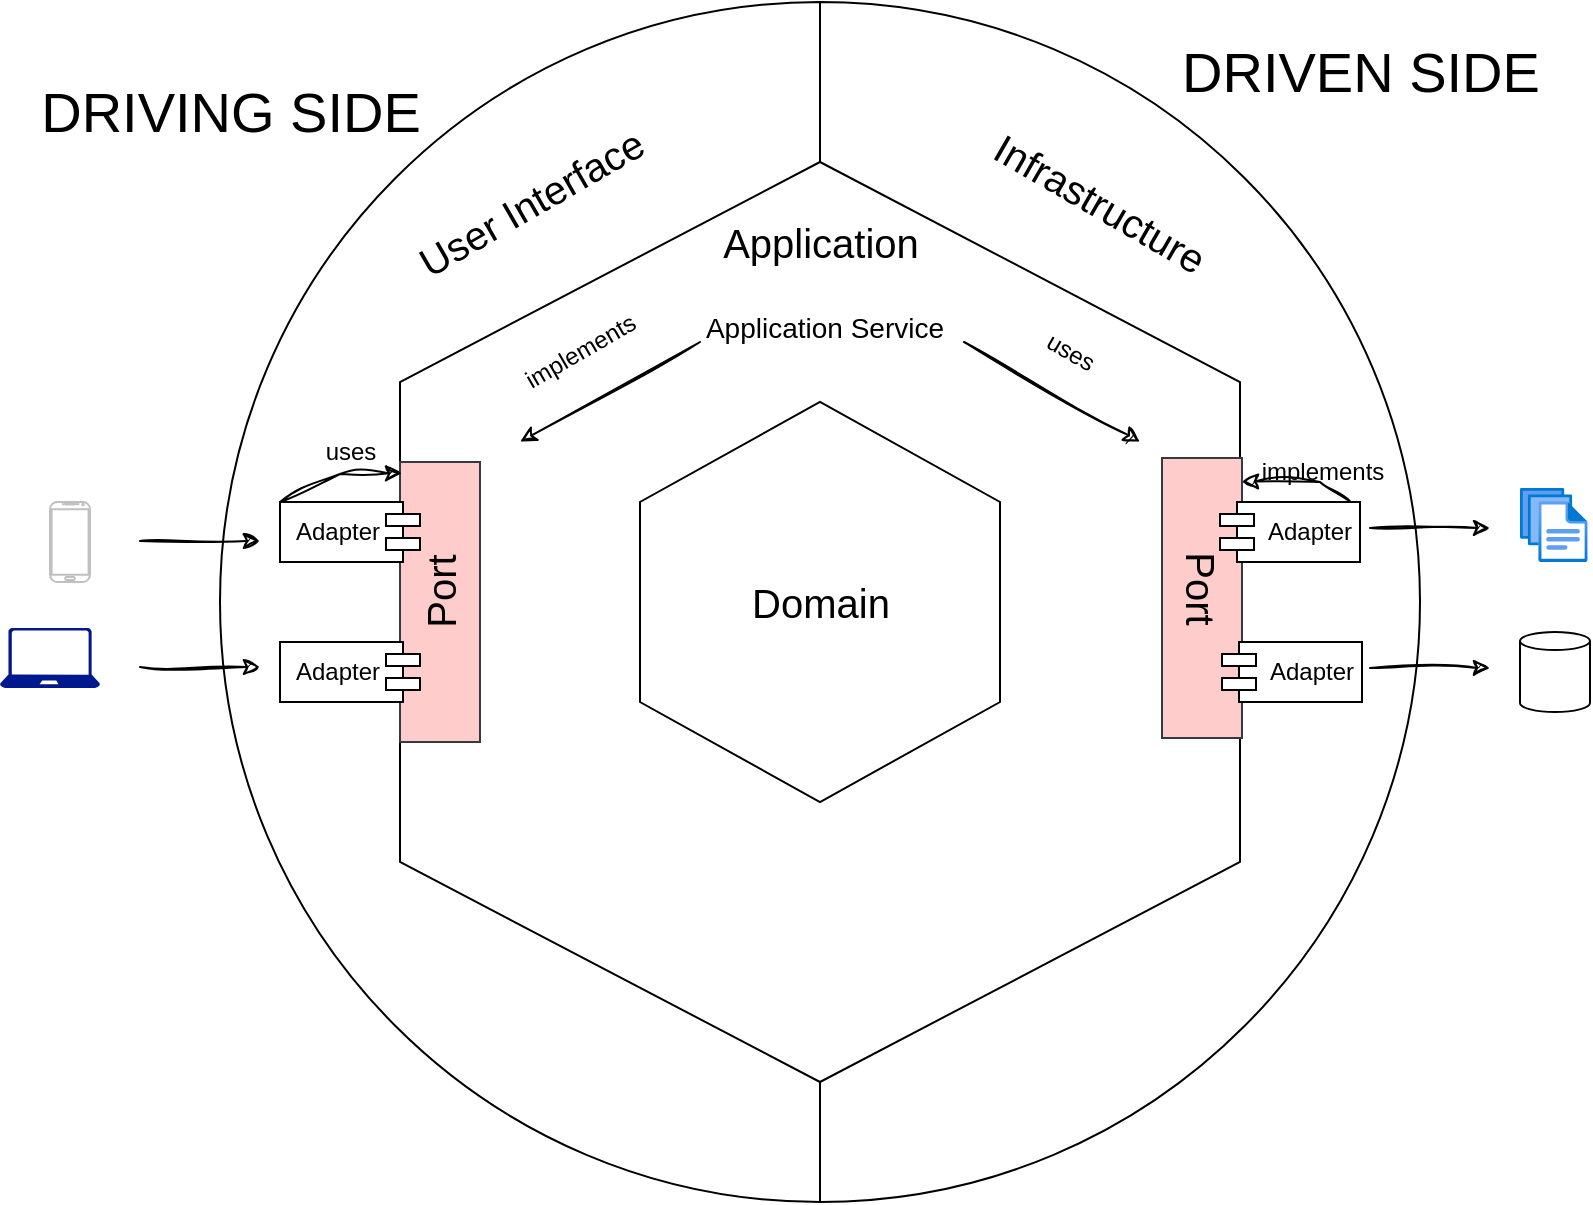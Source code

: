 <mxfile version="28.2.4">
  <diagram name="Page-1" id="Oe-gZjNoALUQdBJx6kQQ">
    <mxGraphModel dx="1426" dy="794" grid="1" gridSize="10" guides="1" tooltips="1" connect="1" arrows="1" fold="1" page="1" pageScale="1" pageWidth="850" pageHeight="1100" math="0" shadow="0">
      <root>
        <mxCell id="0" />
        <mxCell id="1" parent="0" />
        <mxCell id="qi3RKUOaajVcWp68-wjY-1" value="" style="verticalLabelPosition=bottom;verticalAlign=top;html=1;shape=mxgraph.basic.half_circle;direction=south;" parent="1" vertex="1">
          <mxGeometry x="110" y="40" width="300" height="600" as="geometry" />
        </mxCell>
        <mxCell id="qi3RKUOaajVcWp68-wjY-2" value="" style="verticalLabelPosition=bottom;verticalAlign=top;html=1;shape=mxgraph.basic.half_circle;direction=north;" parent="1" vertex="1">
          <mxGeometry x="410" y="40" width="300" height="600" as="geometry" />
        </mxCell>
        <mxCell id="qi3RKUOaajVcWp68-wjY-3" value="" style="shape=hexagon;perimeter=hexagonPerimeter2;whiteSpace=wrap;html=1;fixedSize=1;direction=south;size=110;" parent="1" vertex="1">
          <mxGeometry x="200" y="120" width="420" height="460" as="geometry" />
        </mxCell>
        <mxCell id="qi3RKUOaajVcWp68-wjY-4" value="" style="shape=hexagon;perimeter=hexagonPerimeter2;whiteSpace=wrap;html=1;fixedSize=1;direction=south;size=50;" parent="1" vertex="1">
          <mxGeometry x="320" y="240" width="180" height="200" as="geometry" />
        </mxCell>
        <mxCell id="qi3RKUOaajVcWp68-wjY-5" value="&lt;font style=&quot;font-size: 28px;&quot;&gt;DRIVING SIDE&lt;/font&gt;" style="text;html=1;align=center;verticalAlign=middle;resizable=0;points=[];autosize=1;strokeColor=none;fillColor=none;" parent="1" vertex="1">
          <mxGeometry x="10" y="70" width="210" height="50" as="geometry" />
        </mxCell>
        <mxCell id="qi3RKUOaajVcWp68-wjY-6" value="&lt;font style=&quot;font-size: 28px;&quot;&gt;DRIVEN SIDE&lt;/font&gt;" style="text;html=1;align=center;verticalAlign=middle;resizable=0;points=[];autosize=1;strokeColor=none;fillColor=none;" parent="1" vertex="1">
          <mxGeometry x="580" y="50" width="200" height="50" as="geometry" />
        </mxCell>
        <mxCell id="qi3RKUOaajVcWp68-wjY-7" value="&lt;font style=&quot;font-size: 20px;&quot;&gt;User Interface&lt;/font&gt;" style="text;html=1;align=center;verticalAlign=middle;resizable=0;points=[];autosize=1;strokeColor=none;fillColor=none;rotation=-30;" parent="1" vertex="1">
          <mxGeometry x="190" y="120" width="150" height="40" as="geometry" />
        </mxCell>
        <mxCell id="qi3RKUOaajVcWp68-wjY-8" value="&lt;font style=&quot;font-size: 20px;&quot;&gt;Infrastructure&lt;/font&gt;" style="text;html=1;align=center;verticalAlign=middle;resizable=0;points=[];autosize=1;strokeColor=none;fillColor=none;rotation=30;" parent="1" vertex="1">
          <mxGeometry x="480" y="120" width="140" height="40" as="geometry" />
        </mxCell>
        <mxCell id="qi3RKUOaajVcWp68-wjY-9" value="&lt;font style=&quot;font-size: 20px;&quot;&gt;Application&lt;/font&gt;" style="text;html=1;align=center;verticalAlign=middle;resizable=0;points=[];autosize=1;strokeColor=none;fillColor=none;rotation=0;" parent="1" vertex="1">
          <mxGeometry x="350" y="140" width="120" height="40" as="geometry" />
        </mxCell>
        <mxCell id="qi3RKUOaajVcWp68-wjY-10" value="&lt;font style=&quot;font-size: 20px;&quot;&gt;Domain&lt;/font&gt;" style="text;html=1;align=center;verticalAlign=middle;resizable=0;points=[];autosize=1;strokeColor=none;fillColor=none;rotation=0;" parent="1" vertex="1">
          <mxGeometry x="365" y="320" width="90" height="40" as="geometry" />
        </mxCell>
        <mxCell id="qi3RKUOaajVcWp68-wjY-15" value="" style="rounded=0;whiteSpace=wrap;html=1;fillColor=light-dark(#FFCCCC,#FF3333);strokeColor=#36393d;" parent="1" vertex="1">
          <mxGeometry x="200" y="270" width="40" height="140" as="geometry" />
        </mxCell>
        <mxCell id="qi3RKUOaajVcWp68-wjY-14" value="Adapter" style="shape=module;align=left;spacingLeft=-12;align=center;verticalAlign=top;whiteSpace=wrap;html=1;spacingTop=3;spacing=0;fillColor=light-dark(#FFFFFF,#333333);strokeColor=default;perimeterSpacing=0;jettyWidth=17;jettyHeight=6;direction=west;" parent="1" vertex="1">
          <mxGeometry x="140" y="290" width="70" height="30" as="geometry" />
        </mxCell>
        <mxCell id="qi3RKUOaajVcWp68-wjY-13" value="Adapter" style="shape=module;align=left;spacingLeft=-12;align=center;verticalAlign=top;whiteSpace=wrap;html=1;spacingTop=3;spacing=0;fillColor=light-dark(#FFFFFF,#333333);strokeColor=default;perimeterSpacing=0;jettyWidth=17;jettyHeight=6;direction=west;" parent="1" vertex="1">
          <mxGeometry x="140" y="360" width="70" height="30" as="geometry" />
        </mxCell>
        <mxCell id="qi3RKUOaajVcWp68-wjY-17" value="&lt;font style=&quot;font-size: 20px;&quot;&gt;Port&lt;/font&gt;" style="text;html=1;align=center;verticalAlign=middle;resizable=0;points=[];autosize=1;strokeColor=none;fillColor=none;rotation=270;" parent="1" vertex="1">
          <mxGeometry x="190" y="315" width="60" height="40" as="geometry" />
        </mxCell>
        <mxCell id="qi3RKUOaajVcWp68-wjY-18" value="" style="rounded=0;whiteSpace=wrap;html=1;fillColor=light-dark(#FFCCCC,#FF3333);strokeColor=#36393d;" parent="1" vertex="1">
          <mxGeometry x="581" y="268" width="40" height="140" as="geometry" />
        </mxCell>
        <mxCell id="qi3RKUOaajVcWp68-wjY-19" value="&lt;font style=&quot;font-size: 20px;&quot;&gt;Port&lt;/font&gt;" style="text;html=1;align=center;verticalAlign=middle;resizable=0;points=[];autosize=1;strokeColor=none;fillColor=none;rotation=90;" parent="1" vertex="1">
          <mxGeometry x="571" y="313" width="60" height="40" as="geometry" />
        </mxCell>
        <mxCell id="qi3RKUOaajVcWp68-wjY-11" value="Adapter" style="shape=module;align=left;spacingLeft=20;align=center;verticalAlign=top;whiteSpace=wrap;html=1;spacingTop=3;spacing=0;fillColor=light-dark(#FFFFFF,#333333);strokeColor=default;perimeterSpacing=0;jettyWidth=17;jettyHeight=6;" parent="1" vertex="1">
          <mxGeometry x="610" y="290" width="70" height="30" as="geometry" />
        </mxCell>
        <mxCell id="qi3RKUOaajVcWp68-wjY-12" value="Adapter" style="shape=module;align=left;spacingLeft=20;align=center;verticalAlign=top;whiteSpace=wrap;html=1;spacingTop=3;spacing=0;fillColor=light-dark(#FFFFFF,#333333);strokeColor=default;perimeterSpacing=0;jettyWidth=17;jettyHeight=6;" parent="1" vertex="1">
          <mxGeometry x="611" y="360" width="70" height="30" as="geometry" />
        </mxCell>
        <mxCell id="qi3RKUOaajVcWp68-wjY-20" value="&lt;font style=&quot;font-size: 14px;&quot;&gt;Application Service&lt;/font&gt;" style="text;html=1;align=center;verticalAlign=middle;resizable=0;points=[];autosize=1;strokeColor=none;fillColor=none;rotation=0;" parent="1" vertex="1">
          <mxGeometry x="342" y="188" width="140" height="30" as="geometry" />
        </mxCell>
        <mxCell id="qi3RKUOaajVcWp68-wjY-22" value="" style="endArrow=classic;html=1;rounded=0;sketch=1;curveFitting=1;jiggle=2;entryX=0.304;entryY=0.119;entryDx=0;entryDy=0;entryPerimeter=0;" parent="1" target="qi3RKUOaajVcWp68-wjY-3" edge="1">
          <mxGeometry width="50" height="50" relative="1" as="geometry">
            <mxPoint x="482" y="210" as="sourcePoint" />
            <mxPoint x="562" y="280" as="targetPoint" />
          </mxGeometry>
        </mxCell>
        <mxCell id="qi3RKUOaajVcWp68-wjY-23" value="" style="endArrow=classic;html=1;rounded=0;sketch=1;curveFitting=1;jiggle=2;entryX=0.304;entryY=0.857;entryDx=0;entryDy=0;entryPerimeter=0;" parent="1" target="qi3RKUOaajVcWp68-wjY-3" edge="1">
          <mxGeometry width="50" height="50" relative="1" as="geometry">
            <mxPoint x="350" y="210" as="sourcePoint" />
            <mxPoint x="270" y="280" as="targetPoint" />
          </mxGeometry>
        </mxCell>
        <mxCell id="qi3RKUOaajVcWp68-wjY-24" value="implements" style="text;html=1;align=center;verticalAlign=middle;resizable=0;points=[];autosize=1;strokeColor=none;fillColor=none;rotation=0;" parent="1" vertex="1">
          <mxGeometry x="621" y="260" width="80" height="30" as="geometry" />
        </mxCell>
        <mxCell id="qi3RKUOaajVcWp68-wjY-25" value="uses" style="text;html=1;align=center;verticalAlign=middle;resizable=0;points=[];autosize=1;strokeColor=none;fillColor=none;rotation=0;" parent="1" vertex="1">
          <mxGeometry x="150" y="250" width="50" height="30" as="geometry" />
        </mxCell>
        <mxCell id="qi3RKUOaajVcWp68-wjY-27" value="" style="endArrow=classic;html=1;rounded=0;sketch=1;curveFitting=1;jiggle=2;entryX=0.304;entryY=0.857;entryDx=0;entryDy=0;entryPerimeter=0;exitX=0.933;exitY=-0.002;exitDx=0;exitDy=0;exitPerimeter=0;" parent="1" source="qi3RKUOaajVcWp68-wjY-11" edge="1">
          <mxGeometry width="50" height="50" relative="1" as="geometry">
            <mxPoint x="651.06" y="279.52" as="sourcePoint" />
            <mxPoint x="621" y="279.68" as="targetPoint" />
            <Array as="points">
              <mxPoint x="660" y="280" />
            </Array>
          </mxGeometry>
        </mxCell>
        <mxCell id="qi3RKUOaajVcWp68-wjY-28" value="implements" style="text;html=1;align=center;verticalAlign=middle;resizable=0;points=[];autosize=1;strokeColor=none;fillColor=none;rotation=-30;" parent="1" vertex="1">
          <mxGeometry x="250" y="200" width="80" height="30" as="geometry" />
        </mxCell>
        <mxCell id="qi3RKUOaajVcWp68-wjY-29" value="uses" style="text;html=1;align=center;verticalAlign=middle;resizable=0;points=[];autosize=1;strokeColor=none;fillColor=none;rotation=30;" parent="1" vertex="1">
          <mxGeometry x="510" y="200" width="50" height="30" as="geometry" />
        </mxCell>
        <mxCell id="qi3RKUOaajVcWp68-wjY-30" value="" style="endArrow=classic;html=1;rounded=0;sketch=1;curveFitting=1;jiggle=2;entryX=0.025;entryY=0.04;entryDx=0;entryDy=0;entryPerimeter=0;" parent="1" target="qi3RKUOaajVcWp68-wjY-15" edge="1">
          <mxGeometry width="50" height="50" relative="1" as="geometry">
            <mxPoint x="140" y="290" as="sourcePoint" />
            <mxPoint x="200" y="260" as="targetPoint" />
            <Array as="points">
              <mxPoint x="170" y="276" />
            </Array>
          </mxGeometry>
        </mxCell>
        <mxCell id="qi3RKUOaajVcWp68-wjY-31" value="" style="verticalLabelPosition=bottom;verticalAlign=top;html=1;shadow=0;dashed=0;strokeWidth=1;shape=mxgraph.android.phone2;strokeColor=#c0c0c0;" parent="1" vertex="1">
          <mxGeometry x="25" y="290" width="20" height="40" as="geometry" />
        </mxCell>
        <mxCell id="qi3RKUOaajVcWp68-wjY-32" value="" style="sketch=0;aspect=fixed;pointerEvents=1;shadow=0;dashed=0;html=1;strokeColor=none;labelPosition=center;verticalLabelPosition=bottom;verticalAlign=top;align=center;fillColor=#00188D;shape=mxgraph.azure.laptop" parent="1" vertex="1">
          <mxGeometry y="353" width="50" height="30" as="geometry" />
        </mxCell>
        <mxCell id="qi3RKUOaajVcWp68-wjY-33" value="" style="shape=cylinder3;whiteSpace=wrap;html=1;boundedLbl=1;backgroundOutline=1;size=4.5;" parent="1" vertex="1">
          <mxGeometry x="760" y="355" width="35" height="40" as="geometry" />
        </mxCell>
        <mxCell id="qi3RKUOaajVcWp68-wjY-34" value="" style="image;aspect=fixed;html=1;points=[];align=center;fontSize=12;image=img/lib/azure2/general/Files.svg;" parent="1" vertex="1">
          <mxGeometry x="760" y="283" width="33.83" height="37" as="geometry" />
        </mxCell>
        <mxCell id="vN8yyV160887OnD7T2qb-1" value="" style="endArrow=classic;html=1;rounded=0;sketch=1;curveFitting=1;jiggle=2;" parent="1" edge="1">
          <mxGeometry width="50" height="50" relative="1" as="geometry">
            <mxPoint x="70" y="309.5" as="sourcePoint" />
            <mxPoint x="130" y="309.5" as="targetPoint" />
          </mxGeometry>
        </mxCell>
        <mxCell id="vN8yyV160887OnD7T2qb-2" value="" style="endArrow=classic;html=1;rounded=0;sketch=1;curveFitting=1;jiggle=2;" parent="1" edge="1">
          <mxGeometry width="50" height="50" relative="1" as="geometry">
            <mxPoint x="70" y="372.5" as="sourcePoint" />
            <mxPoint x="130" y="372.5" as="targetPoint" />
          </mxGeometry>
        </mxCell>
        <mxCell id="vN8yyV160887OnD7T2qb-3" value="" style="endArrow=classic;html=1;rounded=0;sketch=1;curveFitting=1;jiggle=2;" parent="1" edge="1">
          <mxGeometry width="50" height="50" relative="1" as="geometry">
            <mxPoint x="685" y="303" as="sourcePoint" />
            <mxPoint x="745" y="303" as="targetPoint" />
          </mxGeometry>
        </mxCell>
        <mxCell id="vN8yyV160887OnD7T2qb-4" value="" style="endArrow=classic;html=1;rounded=0;sketch=1;curveFitting=1;jiggle=2;" parent="1" edge="1">
          <mxGeometry width="50" height="50" relative="1" as="geometry">
            <mxPoint x="685" y="373" as="sourcePoint" />
            <mxPoint x="745" y="373" as="targetPoint" />
          </mxGeometry>
        </mxCell>
      </root>
    </mxGraphModel>
  </diagram>
</mxfile>
